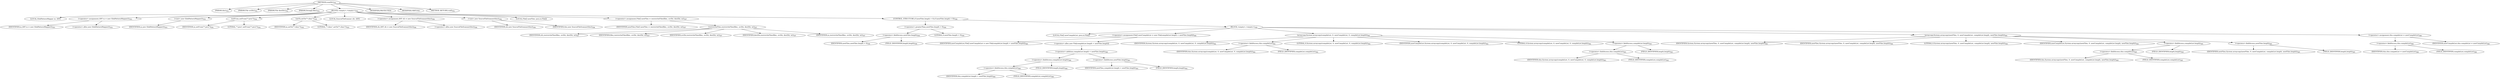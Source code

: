 digraph "scanDir" {  
"1038" [label = <(METHOD,scanDir)<SUB>552</SUB>> ]
"53" [label = <(PARAM,this)<SUB>552</SUB>> ]
"1039" [label = <(PARAM,File srcDir)<SUB>552</SUB>> ]
"1040" [label = <(PARAM,File destDir)<SUB>552</SUB>> ]
"1041" [label = <(PARAM,String[] files)<SUB>552</SUB>> ]
"1042" [label = <(BLOCK,&lt;empty&gt;,&lt;empty&gt;)<SUB>552</SUB>> ]
"51" [label = <(LOCAL,GlobPatternMapper m: ANY)> ]
"1043" [label = <(&lt;operator&gt;.assignment,ANY m = new GlobPatternMapper())<SUB>553</SUB>> ]
"1044" [label = <(IDENTIFIER,m,ANY m = new GlobPatternMapper())<SUB>553</SUB>> ]
"1045" [label = <(&lt;operator&gt;.alloc,new GlobPatternMapper())<SUB>553</SUB>> ]
"1046" [label = <(&lt;init&gt;,new GlobPatternMapper())<SUB>553</SUB>> ]
"50" [label = <(IDENTIFIER,m,new GlobPatternMapper())<SUB>553</SUB>> ]
"1047" [label = <(setFrom,setFrom(&quot;*.java&quot;))<SUB>554</SUB>> ]
"1048" [label = <(IDENTIFIER,m,setFrom(&quot;*.java&quot;))<SUB>554</SUB>> ]
"1049" [label = <(LITERAL,&quot;*.java&quot;,setFrom(&quot;*.java&quot;))<SUB>554</SUB>> ]
"1050" [label = <(setTo,setTo(&quot;*.class&quot;))<SUB>555</SUB>> ]
"1051" [label = <(IDENTIFIER,m,setTo(&quot;*.class&quot;))<SUB>555</SUB>> ]
"1052" [label = <(LITERAL,&quot;*.class&quot;,setTo(&quot;*.class&quot;))<SUB>555</SUB>> ]
"55" [label = <(LOCAL,SourceFileScanner sfs: ANY)> ]
"1053" [label = <(&lt;operator&gt;.assignment,ANY sfs = new SourceFileScanner(this))<SUB>556</SUB>> ]
"1054" [label = <(IDENTIFIER,sfs,ANY sfs = new SourceFileScanner(this))<SUB>556</SUB>> ]
"1055" [label = <(&lt;operator&gt;.alloc,new SourceFileScanner(this))<SUB>556</SUB>> ]
"1056" [label = <(&lt;init&gt;,new SourceFileScanner(this))<SUB>556</SUB>> ]
"54" [label = <(IDENTIFIER,sfs,new SourceFileScanner(this))<SUB>556</SUB>> ]
"52" [label = <(IDENTIFIER,this,new SourceFileScanner(this))<SUB>556</SUB>> ]
"1057" [label = <(LOCAL,File[] newFiles: java.io.File[])> ]
"1058" [label = <(&lt;operator&gt;.assignment,File[] newFiles = restrictAsFiles(files, srcDir, destDir, m))<SUB>557</SUB>> ]
"1059" [label = <(IDENTIFIER,newFiles,File[] newFiles = restrictAsFiles(files, srcDir, destDir, m))<SUB>557</SUB>> ]
"1060" [label = <(restrictAsFiles,restrictAsFiles(files, srcDir, destDir, m))<SUB>557</SUB>> ]
"1061" [label = <(IDENTIFIER,sfs,restrictAsFiles(files, srcDir, destDir, m))<SUB>557</SUB>> ]
"1062" [label = <(IDENTIFIER,files,restrictAsFiles(files, srcDir, destDir, m))<SUB>557</SUB>> ]
"1063" [label = <(IDENTIFIER,srcDir,restrictAsFiles(files, srcDir, destDir, m))<SUB>557</SUB>> ]
"1064" [label = <(IDENTIFIER,destDir,restrictAsFiles(files, srcDir, destDir, m))<SUB>557</SUB>> ]
"1065" [label = <(IDENTIFIER,m,restrictAsFiles(files, srcDir, destDir, m))<SUB>557</SUB>> ]
"1066" [label = <(CONTROL_STRUCTURE,if (newFiles.length &gt; 0),if (newFiles.length &gt; 0))<SUB>559</SUB>> ]
"1067" [label = <(&lt;operator&gt;.greaterThan,newFiles.length &gt; 0)<SUB>559</SUB>> ]
"1068" [label = <(&lt;operator&gt;.fieldAccess,newFiles.length)<SUB>559</SUB>> ]
"1069" [label = <(IDENTIFIER,newFiles,newFiles.length &gt; 0)<SUB>559</SUB>> ]
"1070" [label = <(FIELD_IDENTIFIER,length,length)<SUB>559</SUB>> ]
"1071" [label = <(LITERAL,0,newFiles.length &gt; 0)<SUB>559</SUB>> ]
"1072" [label = <(BLOCK,&lt;empty&gt;,&lt;empty&gt;)<SUB>559</SUB>> ]
"1073" [label = <(LOCAL,File[] newCompileList: java.io.File[])> ]
"1074" [label = <(&lt;operator&gt;.assignment,File[] newCompileList = new File[compileList.length + newFiles.length])<SUB>560</SUB>> ]
"1075" [label = <(IDENTIFIER,newCompileList,File[] newCompileList = new File[compileList.length + newFiles.length])<SUB>560</SUB>> ]
"1076" [label = <(&lt;operator&gt;.alloc,new File[compileList.length + newFiles.length])> ]
"1077" [label = <(&lt;operator&gt;.addition,compileList.length + newFiles.length)<SUB>560</SUB>> ]
"1078" [label = <(&lt;operator&gt;.fieldAccess,compileList.length)<SUB>560</SUB>> ]
"1079" [label = <(&lt;operator&gt;.fieldAccess,this.compileList)<SUB>560</SUB>> ]
"1080" [label = <(IDENTIFIER,this,compileList.length + newFiles.length)<SUB>560</SUB>> ]
"1081" [label = <(FIELD_IDENTIFIER,compileList,compileList)<SUB>560</SUB>> ]
"1082" [label = <(FIELD_IDENTIFIER,length,length)<SUB>560</SUB>> ]
"1083" [label = <(&lt;operator&gt;.fieldAccess,newFiles.length)<SUB>561</SUB>> ]
"1084" [label = <(IDENTIFIER,newFiles,compileList.length + newFiles.length)<SUB>561</SUB>> ]
"1085" [label = <(FIELD_IDENTIFIER,length,length)<SUB>561</SUB>> ]
"1086" [label = <(arraycopy,System.arraycopy(compileList, 0, newCompileList, 0, compileList.length))<SUB>562</SUB>> ]
"1087" [label = <(IDENTIFIER,System,System.arraycopy(compileList, 0, newCompileList, 0, compileList.length))<SUB>562</SUB>> ]
"1088" [label = <(&lt;operator&gt;.fieldAccess,this.compileList)<SUB>562</SUB>> ]
"1089" [label = <(IDENTIFIER,this,System.arraycopy(compileList, 0, newCompileList, 0, compileList.length))<SUB>562</SUB>> ]
"1090" [label = <(FIELD_IDENTIFIER,compileList,compileList)<SUB>562</SUB>> ]
"1091" [label = <(LITERAL,0,System.arraycopy(compileList, 0, newCompileList, 0, compileList.length))<SUB>562</SUB>> ]
"1092" [label = <(IDENTIFIER,newCompileList,System.arraycopy(compileList, 0, newCompileList, 0, compileList.length))<SUB>562</SUB>> ]
"1093" [label = <(LITERAL,0,System.arraycopy(compileList, 0, newCompileList, 0, compileList.length))<SUB>562</SUB>> ]
"1094" [label = <(&lt;operator&gt;.fieldAccess,compileList.length)<SUB>563</SUB>> ]
"1095" [label = <(&lt;operator&gt;.fieldAccess,this.compileList)<SUB>563</SUB>> ]
"1096" [label = <(IDENTIFIER,this,System.arraycopy(compileList, 0, newCompileList, 0, compileList.length))<SUB>563</SUB>> ]
"1097" [label = <(FIELD_IDENTIFIER,compileList,compileList)<SUB>563</SUB>> ]
"1098" [label = <(FIELD_IDENTIFIER,length,length)<SUB>563</SUB>> ]
"1099" [label = <(arraycopy,System.arraycopy(newFiles, 0, newCompileList, compileList.length, newFiles.length))<SUB>564</SUB>> ]
"1100" [label = <(IDENTIFIER,System,System.arraycopy(newFiles, 0, newCompileList, compileList.length, newFiles.length))<SUB>564</SUB>> ]
"1101" [label = <(IDENTIFIER,newFiles,System.arraycopy(newFiles, 0, newCompileList, compileList.length, newFiles.length))<SUB>564</SUB>> ]
"1102" [label = <(LITERAL,0,System.arraycopy(newFiles, 0, newCompileList, compileList.length, newFiles.length))<SUB>564</SUB>> ]
"1103" [label = <(IDENTIFIER,newCompileList,System.arraycopy(newFiles, 0, newCompileList, compileList.length, newFiles.length))<SUB>564</SUB>> ]
"1104" [label = <(&lt;operator&gt;.fieldAccess,compileList.length)<SUB>565</SUB>> ]
"1105" [label = <(&lt;operator&gt;.fieldAccess,this.compileList)<SUB>565</SUB>> ]
"1106" [label = <(IDENTIFIER,this,System.arraycopy(newFiles, 0, newCompileList, compileList.length, newFiles.length))<SUB>565</SUB>> ]
"1107" [label = <(FIELD_IDENTIFIER,compileList,compileList)<SUB>565</SUB>> ]
"1108" [label = <(FIELD_IDENTIFIER,length,length)<SUB>565</SUB>> ]
"1109" [label = <(&lt;operator&gt;.fieldAccess,newFiles.length)<SUB>565</SUB>> ]
"1110" [label = <(IDENTIFIER,newFiles,System.arraycopy(newFiles, 0, newCompileList, compileList.length, newFiles.length))<SUB>565</SUB>> ]
"1111" [label = <(FIELD_IDENTIFIER,length,length)<SUB>565</SUB>> ]
"1112" [label = <(&lt;operator&gt;.assignment,this.compileList = newCompileList)<SUB>566</SUB>> ]
"1113" [label = <(&lt;operator&gt;.fieldAccess,this.compileList)<SUB>566</SUB>> ]
"1114" [label = <(IDENTIFIER,this,this.compileList = newCompileList)<SUB>566</SUB>> ]
"1115" [label = <(FIELD_IDENTIFIER,compileList,compileList)<SUB>566</SUB>> ]
"1116" [label = <(IDENTIFIER,newCompileList,this.compileList = newCompileList)<SUB>566</SUB>> ]
"1117" [label = <(MODIFIER,PROTECTED)> ]
"1118" [label = <(MODIFIER,VIRTUAL)> ]
"1119" [label = <(METHOD_RETURN,void)<SUB>552</SUB>> ]
  "1038" -> "53" 
  "1038" -> "1039" 
  "1038" -> "1040" 
  "1038" -> "1041" 
  "1038" -> "1042" 
  "1038" -> "1117" 
  "1038" -> "1118" 
  "1038" -> "1119" 
  "1042" -> "51" 
  "1042" -> "1043" 
  "1042" -> "1046" 
  "1042" -> "1047" 
  "1042" -> "1050" 
  "1042" -> "55" 
  "1042" -> "1053" 
  "1042" -> "1056" 
  "1042" -> "1057" 
  "1042" -> "1058" 
  "1042" -> "1066" 
  "1043" -> "1044" 
  "1043" -> "1045" 
  "1046" -> "50" 
  "1047" -> "1048" 
  "1047" -> "1049" 
  "1050" -> "1051" 
  "1050" -> "1052" 
  "1053" -> "1054" 
  "1053" -> "1055" 
  "1056" -> "54" 
  "1056" -> "52" 
  "1058" -> "1059" 
  "1058" -> "1060" 
  "1060" -> "1061" 
  "1060" -> "1062" 
  "1060" -> "1063" 
  "1060" -> "1064" 
  "1060" -> "1065" 
  "1066" -> "1067" 
  "1066" -> "1072" 
  "1067" -> "1068" 
  "1067" -> "1071" 
  "1068" -> "1069" 
  "1068" -> "1070" 
  "1072" -> "1073" 
  "1072" -> "1074" 
  "1072" -> "1086" 
  "1072" -> "1099" 
  "1072" -> "1112" 
  "1074" -> "1075" 
  "1074" -> "1076" 
  "1076" -> "1077" 
  "1077" -> "1078" 
  "1077" -> "1083" 
  "1078" -> "1079" 
  "1078" -> "1082" 
  "1079" -> "1080" 
  "1079" -> "1081" 
  "1083" -> "1084" 
  "1083" -> "1085" 
  "1086" -> "1087" 
  "1086" -> "1088" 
  "1086" -> "1091" 
  "1086" -> "1092" 
  "1086" -> "1093" 
  "1086" -> "1094" 
  "1088" -> "1089" 
  "1088" -> "1090" 
  "1094" -> "1095" 
  "1094" -> "1098" 
  "1095" -> "1096" 
  "1095" -> "1097" 
  "1099" -> "1100" 
  "1099" -> "1101" 
  "1099" -> "1102" 
  "1099" -> "1103" 
  "1099" -> "1104" 
  "1099" -> "1109" 
  "1104" -> "1105" 
  "1104" -> "1108" 
  "1105" -> "1106" 
  "1105" -> "1107" 
  "1109" -> "1110" 
  "1109" -> "1111" 
  "1112" -> "1113" 
  "1112" -> "1116" 
  "1113" -> "1114" 
  "1113" -> "1115" 
}
